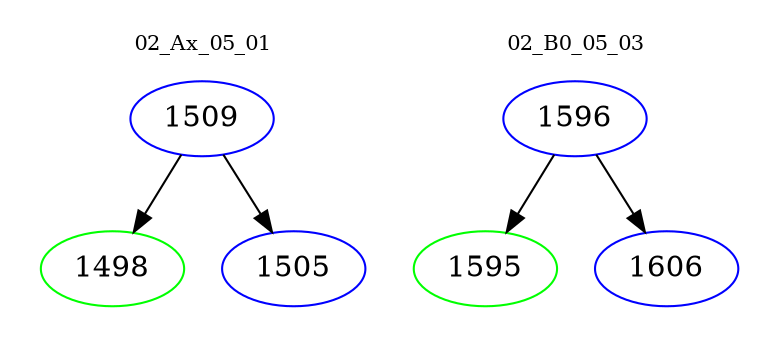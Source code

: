 digraph{
subgraph cluster_0 {
color = white
label = "02_Ax_05_01";
fontsize=10;
T0_1509 [label="1509", color="blue"]
T0_1509 -> T0_1498 [color="black"]
T0_1498 [label="1498", color="green"]
T0_1509 -> T0_1505 [color="black"]
T0_1505 [label="1505", color="blue"]
}
subgraph cluster_1 {
color = white
label = "02_B0_05_03";
fontsize=10;
T1_1596 [label="1596", color="blue"]
T1_1596 -> T1_1595 [color="black"]
T1_1595 [label="1595", color="green"]
T1_1596 -> T1_1606 [color="black"]
T1_1606 [label="1606", color="blue"]
}
}
